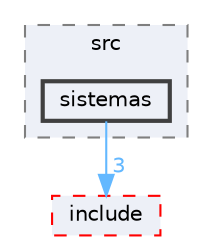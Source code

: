 digraph "becommons/src/sistemas"
{
 // LATEX_PDF_SIZE
  bgcolor="transparent";
  edge [fontname=Helvetica,fontsize=10,labelfontname=Helvetica,labelfontsize=10];
  node [fontname=Helvetica,fontsize=10,shape=box,height=0.2,width=0.4];
  compound=true
  subgraph clusterdir_c4122870b4eb0ef02862e41dabd11367 {
    graph [ bgcolor="#edf0f7", pencolor="grey50", label="src", fontname=Helvetica,fontsize=10 style="filled,dashed", URL="dir_c4122870b4eb0ef02862e41dabd11367.html",tooltip=""]
  dir_63588a57c7745ee97b53552bbcc1d1fd [label="sistemas", fillcolor="#edf0f7", color="grey25", style="filled,bold", URL="dir_63588a57c7745ee97b53552bbcc1d1fd.html",tooltip=""];
  }
  dir_9a744b5567c265deacf566b467d8af59 [label="include", fillcolor="#edf0f7", color="red", style="filled,dashed", URL="dir_9a744b5567c265deacf566b467d8af59.html",tooltip=""];
  dir_63588a57c7745ee97b53552bbcc1d1fd->dir_9a744b5567c265deacf566b467d8af59 [headlabel="3", labeldistance=1.5 headhref="dir_000021_000011.html" href="dir_000021_000011.html" color="steelblue1" fontcolor="steelblue1"];
}
